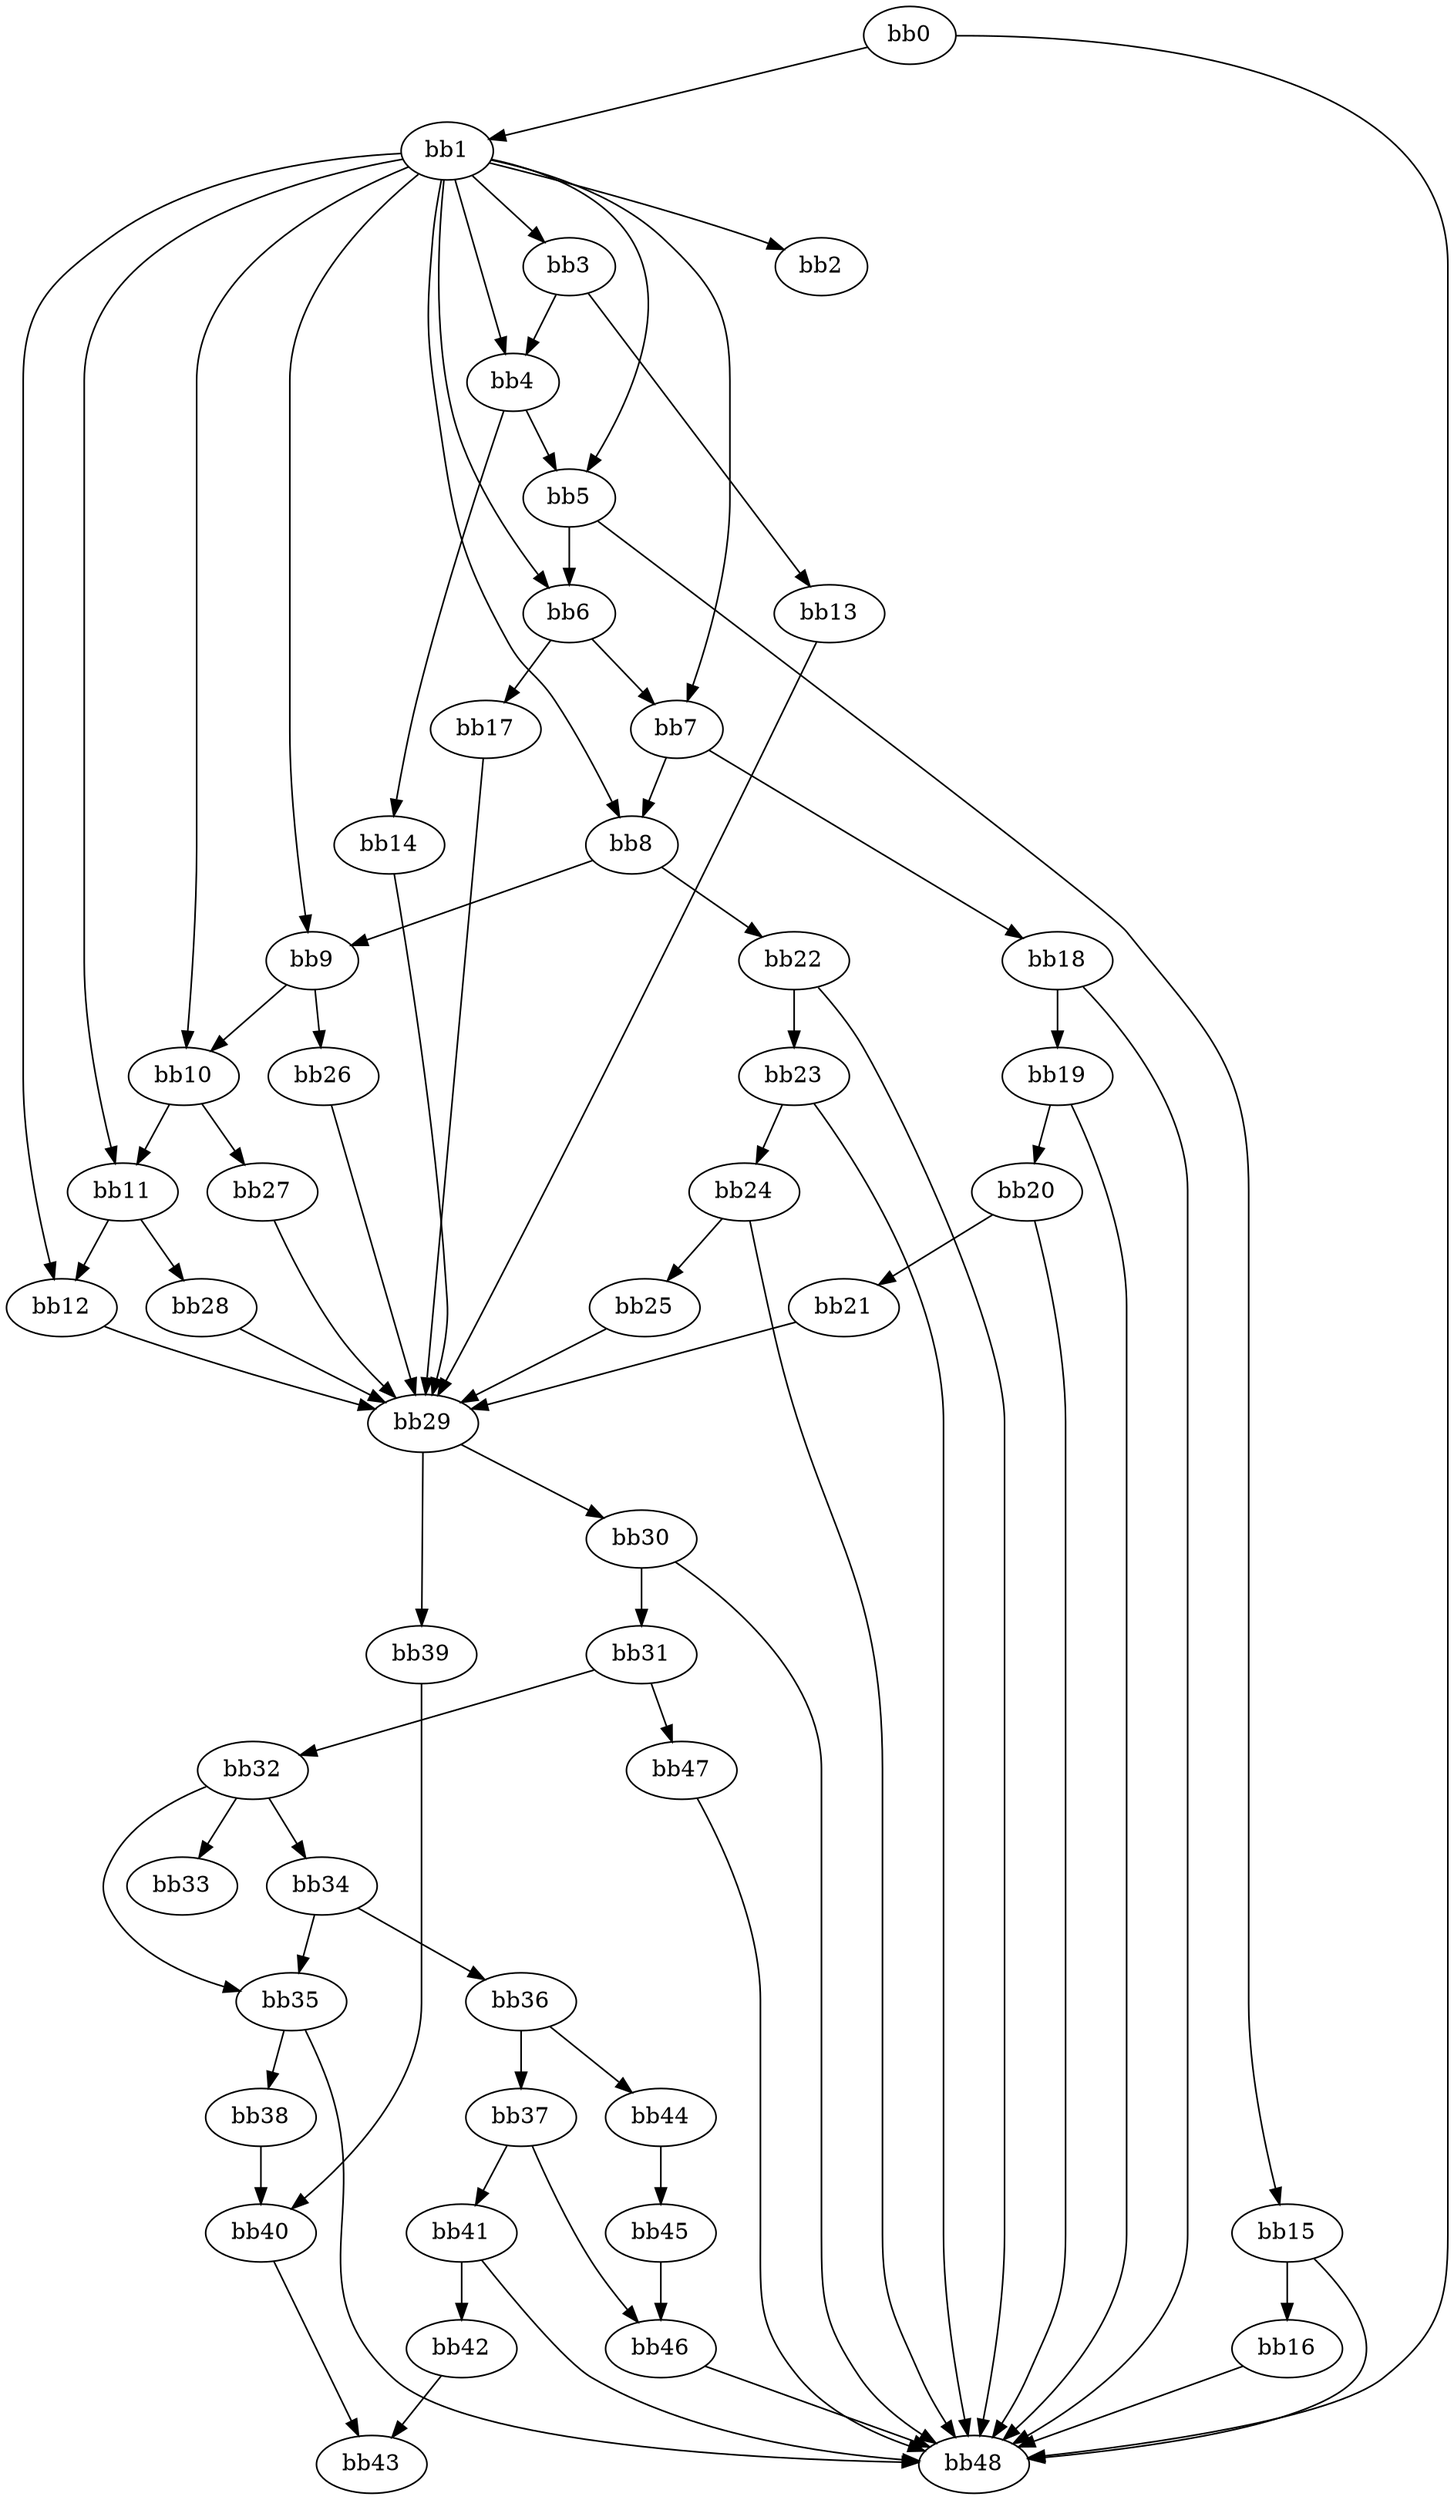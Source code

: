 digraph {
    0 [ label = "bb0\l" ]
    1 [ label = "bb1\l" ]
    2 [ label = "bb2\l" ]
    3 [ label = "bb3\l" ]
    4 [ label = "bb4\l" ]
    5 [ label = "bb5\l" ]
    6 [ label = "bb6\l" ]
    7 [ label = "bb7\l" ]
    8 [ label = "bb8\l" ]
    9 [ label = "bb9\l" ]
    10 [ label = "bb10\l" ]
    11 [ label = "bb11\l" ]
    12 [ label = "bb12\l" ]
    13 [ label = "bb13\l" ]
    14 [ label = "bb14\l" ]
    15 [ label = "bb15\l" ]
    16 [ label = "bb16\l" ]
    17 [ label = "bb17\l" ]
    18 [ label = "bb18\l" ]
    19 [ label = "bb19\l" ]
    20 [ label = "bb20\l" ]
    21 [ label = "bb21\l" ]
    22 [ label = "bb22\l" ]
    23 [ label = "bb23\l" ]
    24 [ label = "bb24\l" ]
    25 [ label = "bb25\l" ]
    26 [ label = "bb26\l" ]
    27 [ label = "bb27\l" ]
    28 [ label = "bb28\l" ]
    29 [ label = "bb29\l" ]
    30 [ label = "bb30\l" ]
    31 [ label = "bb31\l" ]
    32 [ label = "bb32\l" ]
    33 [ label = "bb33\l" ]
    34 [ label = "bb34\l" ]
    35 [ label = "bb35\l" ]
    36 [ label = "bb36\l" ]
    37 [ label = "bb37\l" ]
    38 [ label = "bb38\l" ]
    39 [ label = "bb39\l" ]
    40 [ label = "bb40\l" ]
    41 [ label = "bb41\l" ]
    42 [ label = "bb42\l" ]
    43 [ label = "bb43\l" ]
    44 [ label = "bb44\l" ]
    45 [ label = "bb45\l" ]
    46 [ label = "bb46\l" ]
    47 [ label = "bb47\l" ]
    48 [ label = "bb48\l" ]
    0 -> 1 [ ]
    0 -> 48 [ ]
    1 -> 2 [ ]
    1 -> 3 [ ]
    1 -> 4 [ ]
    1 -> 5 [ ]
    1 -> 6 [ ]
    1 -> 7 [ ]
    1 -> 8 [ ]
    1 -> 9 [ ]
    1 -> 10 [ ]
    1 -> 11 [ ]
    1 -> 12 [ ]
    3 -> 4 [ ]
    3 -> 13 [ ]
    4 -> 5 [ ]
    4 -> 14 [ ]
    5 -> 6 [ ]
    5 -> 15 [ ]
    6 -> 7 [ ]
    6 -> 17 [ ]
    7 -> 8 [ ]
    7 -> 18 [ ]
    8 -> 9 [ ]
    8 -> 22 [ ]
    9 -> 10 [ ]
    9 -> 26 [ ]
    10 -> 11 [ ]
    10 -> 27 [ ]
    11 -> 12 [ ]
    11 -> 28 [ ]
    12 -> 29 [ ]
    13 -> 29 [ ]
    14 -> 29 [ ]
    15 -> 16 [ ]
    15 -> 48 [ ]
    16 -> 48 [ ]
    17 -> 29 [ ]
    18 -> 19 [ ]
    18 -> 48 [ ]
    19 -> 20 [ ]
    19 -> 48 [ ]
    20 -> 21 [ ]
    20 -> 48 [ ]
    21 -> 29 [ ]
    22 -> 23 [ ]
    22 -> 48 [ ]
    23 -> 24 [ ]
    23 -> 48 [ ]
    24 -> 25 [ ]
    24 -> 48 [ ]
    25 -> 29 [ ]
    26 -> 29 [ ]
    27 -> 29 [ ]
    28 -> 29 [ ]
    29 -> 30 [ ]
    29 -> 39 [ ]
    30 -> 31 [ ]
    30 -> 48 [ ]
    31 -> 32 [ ]
    31 -> 47 [ ]
    32 -> 33 [ ]
    32 -> 34 [ ]
    32 -> 35 [ ]
    34 -> 35 [ ]
    34 -> 36 [ ]
    35 -> 38 [ ]
    35 -> 48 [ ]
    36 -> 37 [ ]
    36 -> 44 [ ]
    37 -> 41 [ ]
    37 -> 46 [ ]
    38 -> 40 [ ]
    39 -> 40 [ ]
    40 -> 43 [ ]
    41 -> 42 [ ]
    41 -> 48 [ ]
    42 -> 43 [ ]
    44 -> 45 [ ]
    45 -> 46 [ ]
    46 -> 48 [ ]
    47 -> 48 [ ]
}

